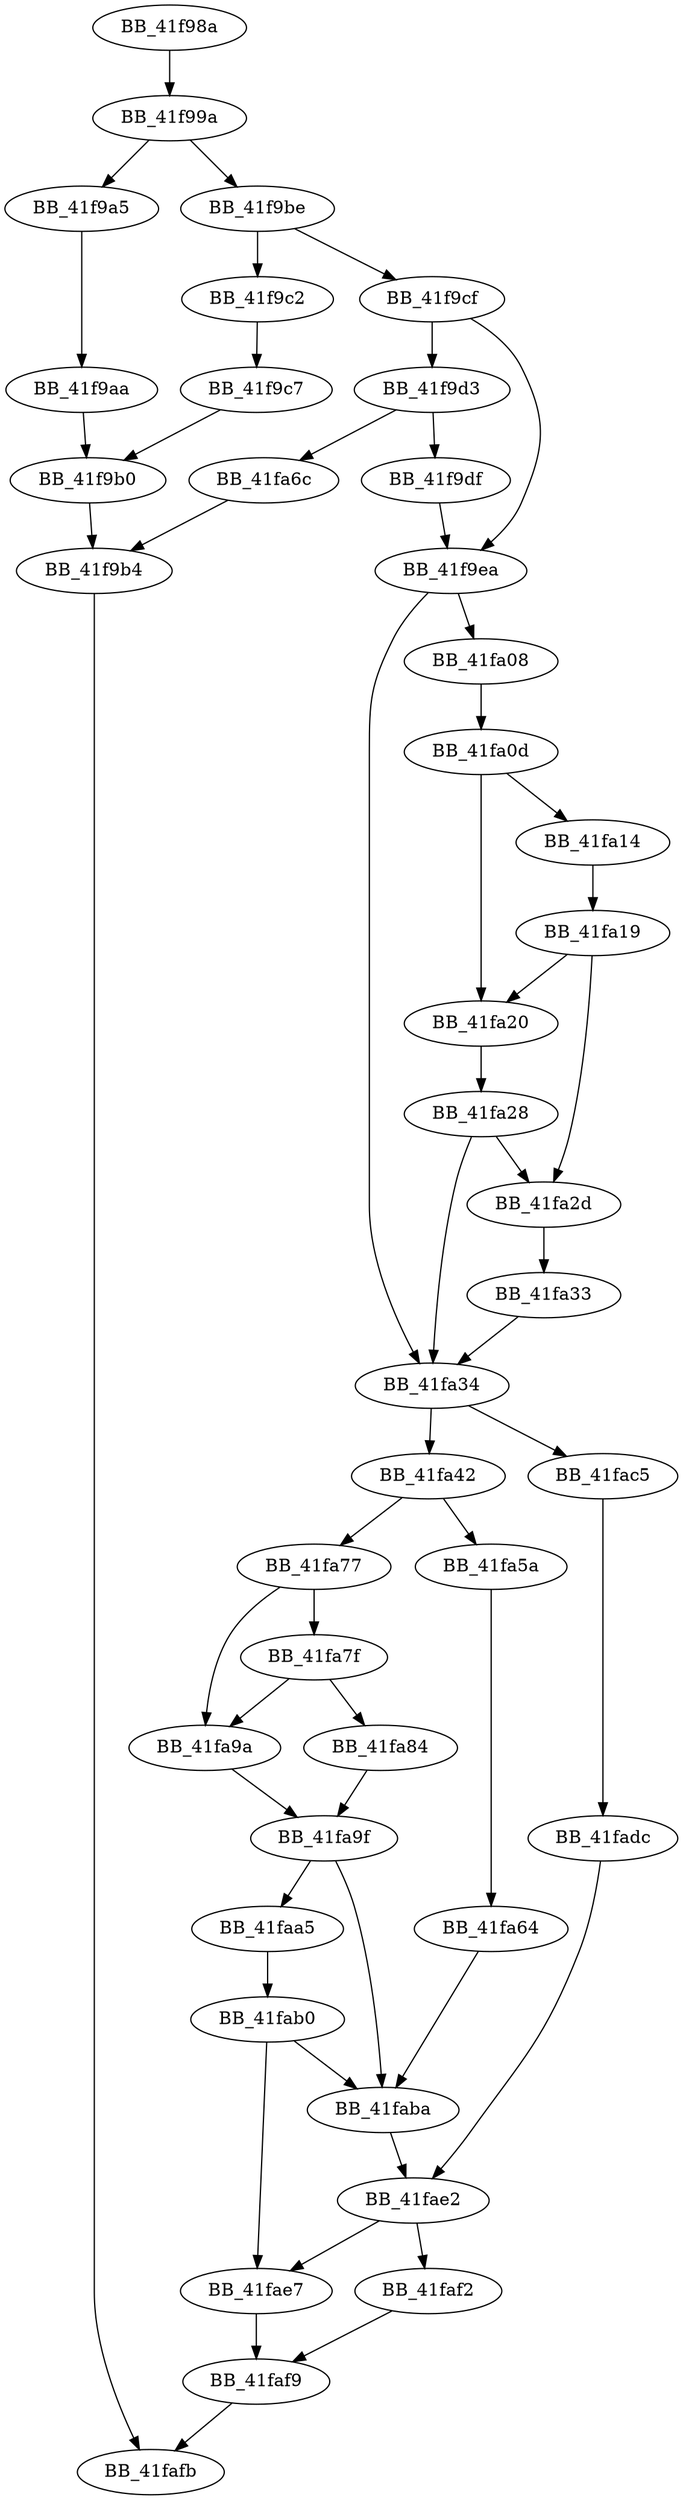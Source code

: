 DiGraph __flswbuf{
BB_41f98a->BB_41f99a
BB_41f99a->BB_41f9a5
BB_41f99a->BB_41f9be
BB_41f9a5->BB_41f9aa
BB_41f9aa->BB_41f9b0
BB_41f9b0->BB_41f9b4
BB_41f9b4->BB_41fafb
BB_41f9be->BB_41f9c2
BB_41f9be->BB_41f9cf
BB_41f9c2->BB_41f9c7
BB_41f9c7->BB_41f9b0
BB_41f9cf->BB_41f9d3
BB_41f9cf->BB_41f9ea
BB_41f9d3->BB_41f9df
BB_41f9d3->BB_41fa6c
BB_41f9df->BB_41f9ea
BB_41f9ea->BB_41fa08
BB_41f9ea->BB_41fa34
BB_41fa08->BB_41fa0d
BB_41fa0d->BB_41fa14
BB_41fa0d->BB_41fa20
BB_41fa14->BB_41fa19
BB_41fa19->BB_41fa20
BB_41fa19->BB_41fa2d
BB_41fa20->BB_41fa28
BB_41fa28->BB_41fa2d
BB_41fa28->BB_41fa34
BB_41fa2d->BB_41fa33
BB_41fa33->BB_41fa34
BB_41fa34->BB_41fa42
BB_41fa34->BB_41fac5
BB_41fa42->BB_41fa5a
BB_41fa42->BB_41fa77
BB_41fa5a->BB_41fa64
BB_41fa64->BB_41faba
BB_41fa6c->BB_41f9b4
BB_41fa77->BB_41fa7f
BB_41fa77->BB_41fa9a
BB_41fa7f->BB_41fa84
BB_41fa7f->BB_41fa9a
BB_41fa84->BB_41fa9f
BB_41fa9a->BB_41fa9f
BB_41fa9f->BB_41faa5
BB_41fa9f->BB_41faba
BB_41faa5->BB_41fab0
BB_41fab0->BB_41faba
BB_41fab0->BB_41fae7
BB_41faba->BB_41fae2
BB_41fac5->BB_41fadc
BB_41fadc->BB_41fae2
BB_41fae2->BB_41fae7
BB_41fae2->BB_41faf2
BB_41fae7->BB_41faf9
BB_41faf2->BB_41faf9
BB_41faf9->BB_41fafb
}
